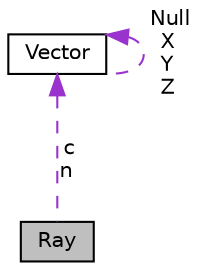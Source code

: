 digraph "Ray"
{
 // LATEX_PDF_SIZE
  edge [fontname="Helvetica",fontsize="10",labelfontname="Helvetica",labelfontsize="10"];
  node [fontname="Helvetica",fontsize="10",shape=record];
  Node1 [label="Ray",height=0.2,width=0.4,color="black", fillcolor="grey75", style="filled", fontcolor="black",tooltip="A ray characterized by its origin an unit direction vector."];
  Node2 -> Node1 [dir="back",color="darkorchid3",fontsize="10",style="dashed",label=" c\nn" ,fontname="Helvetica"];
  Node2 [label="Vector",height=0.2,width=0.4,color="black", fillcolor="white", style="filled",URL="$class_vector.html",tooltip="Vectors in three dimensions."];
  Node2 -> Node2 [dir="back",color="darkorchid3",fontsize="10",style="dashed",label=" Null\nX\nY\nZ" ,fontname="Helvetica"];
}
